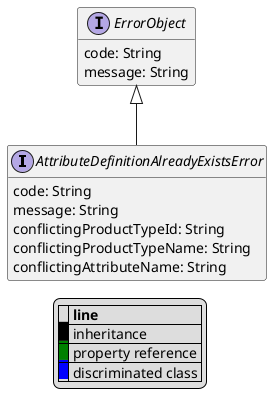 @startuml

hide empty fields
hide empty methods
legend
|= |= line |
|<back:black>   </back>| inheritance |
|<back:green>   </back>| property reference |
|<back:blue>   </back>| discriminated class |
endlegend
interface AttributeDefinitionAlreadyExistsError [[AttributeDefinitionAlreadyExistsError.svg]] extends ErrorObject {
    code: String
    message: String
    conflictingProductTypeId: String
    conflictingProductTypeName: String
    conflictingAttributeName: String
}
interface ErrorObject [[ErrorObject.svg]]  {
    code: String
    message: String
}





@enduml
